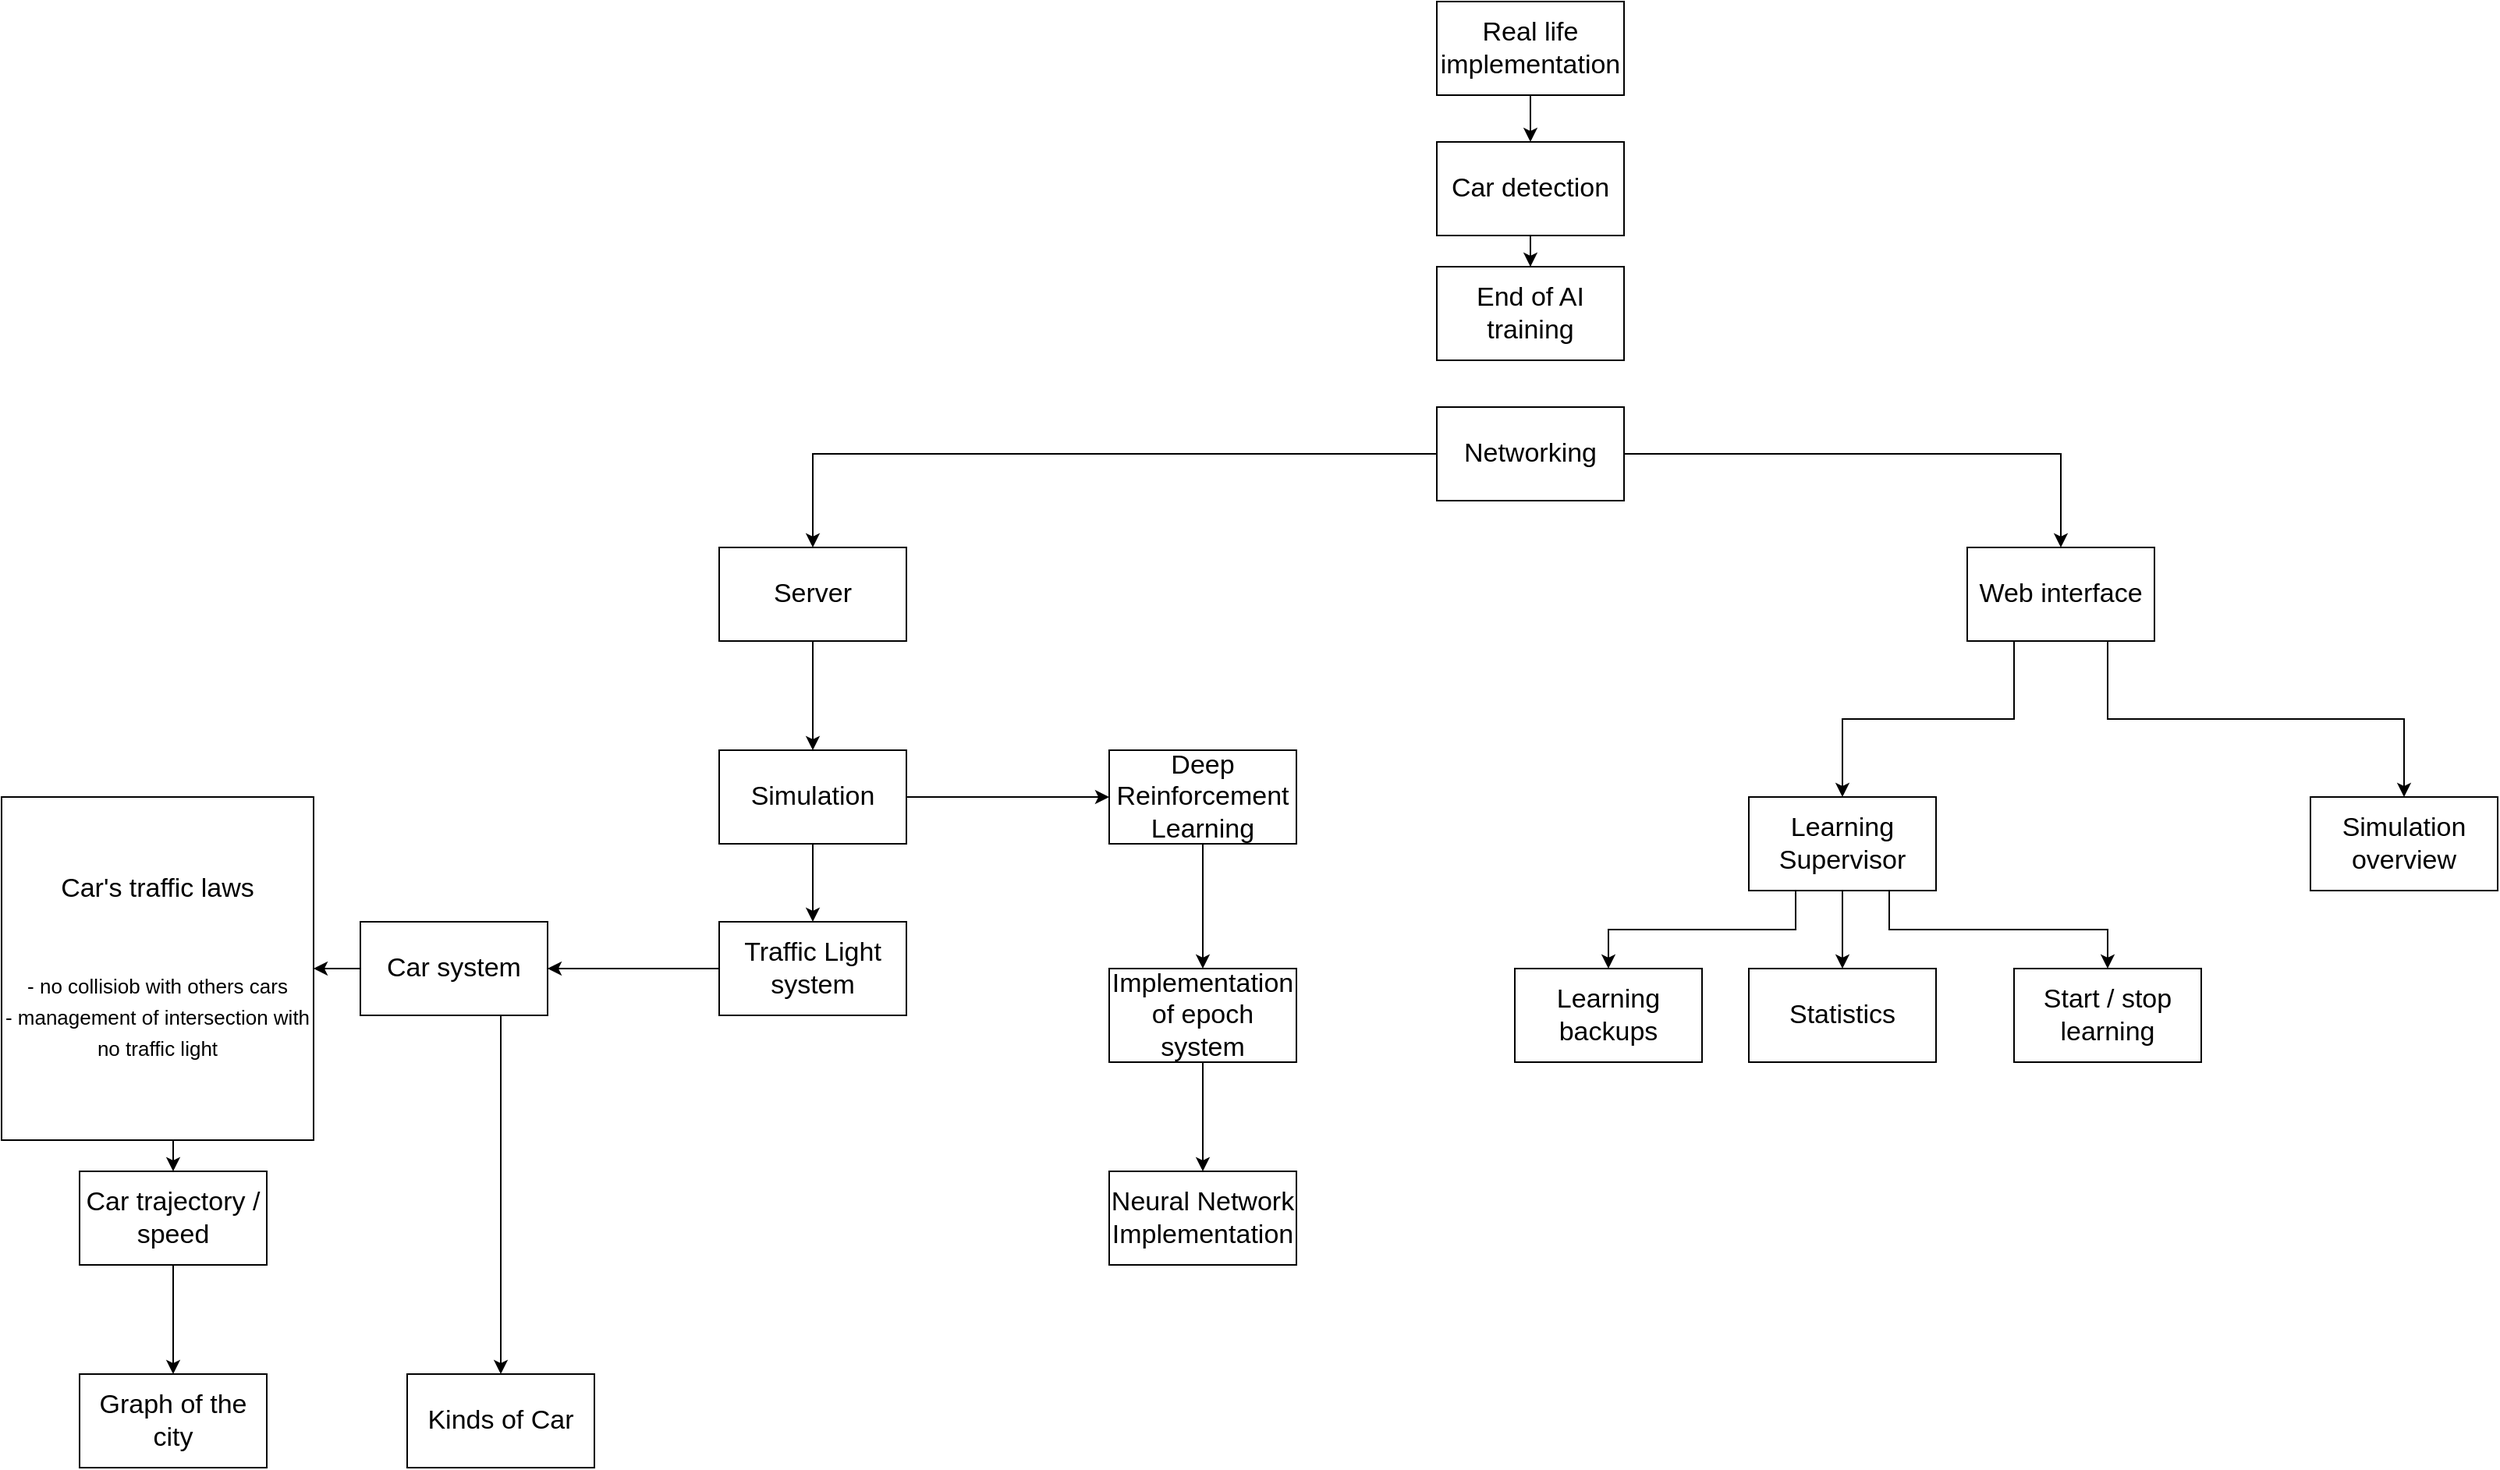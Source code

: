<mxfile version="14.9.6" type="github">
  <diagram id="tw1KVGJCEJH6XealNRDl" name="Page-1">
    <mxGraphModel dx="3327" dy="942" grid="1" gridSize="10" guides="1" tooltips="1" connect="1" arrows="1" fold="1" page="1" pageScale="1" pageWidth="1654" pageHeight="2336" math="0" shadow="0">
      <root>
        <mxCell id="0" />
        <mxCell id="1" parent="0" />
        <mxCell id="BJtlKTSVSHOVHCUKHhO6-4" style="edgeStyle=orthogonalEdgeStyle;rounded=0;orthogonalLoop=1;jettySize=auto;html=1;exitX=0.5;exitY=1;exitDx=0;exitDy=0;fontSize=17;" edge="1" parent="1" source="BJtlKTSVSHOVHCUKHhO6-1" target="BJtlKTSVSHOVHCUKHhO6-3">
          <mxGeometry relative="1" as="geometry" />
        </mxCell>
        <mxCell id="BJtlKTSVSHOVHCUKHhO6-1" value="Server" style="rounded=0;whiteSpace=wrap;html=1;fontSize=17;" vertex="1" parent="1">
          <mxGeometry x="190" y="390" width="120" height="60" as="geometry" />
        </mxCell>
        <mxCell id="BJtlKTSVSHOVHCUKHhO6-35" style="edgeStyle=orthogonalEdgeStyle;rounded=0;orthogonalLoop=1;jettySize=auto;html=1;exitX=0.25;exitY=1;exitDx=0;exitDy=0;fontSize=17;" edge="1" parent="1" source="BJtlKTSVSHOVHCUKHhO6-2" target="BJtlKTSVSHOVHCUKHhO6-34">
          <mxGeometry relative="1" as="geometry" />
        </mxCell>
        <mxCell id="BJtlKTSVSHOVHCUKHhO6-50" style="edgeStyle=orthogonalEdgeStyle;rounded=0;orthogonalLoop=1;jettySize=auto;html=1;exitX=0.75;exitY=1;exitDx=0;exitDy=0;fontSize=17;" edge="1" parent="1" source="BJtlKTSVSHOVHCUKHhO6-2" target="BJtlKTSVSHOVHCUKHhO6-49">
          <mxGeometry relative="1" as="geometry" />
        </mxCell>
        <mxCell id="BJtlKTSVSHOVHCUKHhO6-2" value="Web interface" style="rounded=0;whiteSpace=wrap;html=1;fontSize=17;" vertex="1" parent="1">
          <mxGeometry x="990" y="390" width="120" height="60" as="geometry" />
        </mxCell>
        <mxCell id="BJtlKTSVSHOVHCUKHhO6-10" style="edgeStyle=orthogonalEdgeStyle;rounded=0;orthogonalLoop=1;jettySize=auto;html=1;exitX=1;exitY=0.5;exitDx=0;exitDy=0;entryX=0;entryY=0.5;entryDx=0;entryDy=0;fontSize=17;" edge="1" parent="1" source="BJtlKTSVSHOVHCUKHhO6-3" target="BJtlKTSVSHOVHCUKHhO6-9">
          <mxGeometry relative="1" as="geometry">
            <mxPoint x="440" y="550" as="targetPoint" />
          </mxGeometry>
        </mxCell>
        <mxCell id="BJtlKTSVSHOVHCUKHhO6-20" style="edgeStyle=orthogonalEdgeStyle;rounded=0;orthogonalLoop=1;jettySize=auto;html=1;exitX=0;exitY=0.5;exitDx=0;exitDy=0;entryX=1;entryY=0.5;entryDx=0;entryDy=0;fontSize=17;" edge="1" parent="1" source="BJtlKTSVSHOVHCUKHhO6-31" target="BJtlKTSVSHOVHCUKHhO6-11">
          <mxGeometry relative="1" as="geometry" />
        </mxCell>
        <mxCell id="BJtlKTSVSHOVHCUKHhO6-32" style="edgeStyle=orthogonalEdgeStyle;rounded=0;orthogonalLoop=1;jettySize=auto;html=1;exitX=0.5;exitY=1;exitDx=0;exitDy=0;fontSize=17;" edge="1" parent="1" source="BJtlKTSVSHOVHCUKHhO6-3" target="BJtlKTSVSHOVHCUKHhO6-31">
          <mxGeometry relative="1" as="geometry" />
        </mxCell>
        <mxCell id="BJtlKTSVSHOVHCUKHhO6-3" value="Simulation" style="rounded=0;whiteSpace=wrap;html=1;fontSize=17;" vertex="1" parent="1">
          <mxGeometry x="190" y="520" width="120" height="60" as="geometry" />
        </mxCell>
        <mxCell id="BJtlKTSVSHOVHCUKHhO6-5" value="Graph of the city" style="rounded=0;whiteSpace=wrap;html=1;fontSize=17;" vertex="1" parent="1">
          <mxGeometry x="-220" y="920" width="120" height="60" as="geometry" />
        </mxCell>
        <mxCell id="BJtlKTSVSHOVHCUKHhO6-26" style="edgeStyle=orthogonalEdgeStyle;rounded=0;orthogonalLoop=1;jettySize=auto;html=1;exitX=0.5;exitY=1;exitDx=0;exitDy=0;entryX=0.5;entryY=0;entryDx=0;entryDy=0;fontSize=17;" edge="1" parent="1" source="BJtlKTSVSHOVHCUKHhO6-7" target="BJtlKTSVSHOVHCUKHhO6-5">
          <mxGeometry relative="1" as="geometry" />
        </mxCell>
        <mxCell id="BJtlKTSVSHOVHCUKHhO6-7" value="Car trajectory / speed" style="rounded=0;whiteSpace=wrap;html=1;fontSize=17;" vertex="1" parent="1">
          <mxGeometry x="-220" y="790" width="120" height="60" as="geometry" />
        </mxCell>
        <mxCell id="BJtlKTSVSHOVHCUKHhO6-28" style="edgeStyle=orthogonalEdgeStyle;rounded=0;orthogonalLoop=1;jettySize=auto;html=1;exitX=0.5;exitY=1;exitDx=0;exitDy=0;fontSize=17;" edge="1" parent="1" source="BJtlKTSVSHOVHCUKHhO6-9" target="BJtlKTSVSHOVHCUKHhO6-27">
          <mxGeometry relative="1" as="geometry" />
        </mxCell>
        <mxCell id="BJtlKTSVSHOVHCUKHhO6-9" value="Deep Reinforcement Learning" style="rounded=0;whiteSpace=wrap;html=1;fontSize=17;" vertex="1" parent="1">
          <mxGeometry x="440" y="520" width="120" height="60" as="geometry" />
        </mxCell>
        <mxCell id="BJtlKTSVSHOVHCUKHhO6-14" style="edgeStyle=orthogonalEdgeStyle;rounded=0;orthogonalLoop=1;jettySize=auto;html=1;exitX=0.75;exitY=1;exitDx=0;exitDy=0;fontSize=17;" edge="1" parent="1" source="BJtlKTSVSHOVHCUKHhO6-11" target="BJtlKTSVSHOVHCUKHhO6-13">
          <mxGeometry relative="1" as="geometry" />
        </mxCell>
        <mxCell id="BJtlKTSVSHOVHCUKHhO6-33" style="edgeStyle=orthogonalEdgeStyle;rounded=0;orthogonalLoop=1;jettySize=auto;html=1;exitX=0;exitY=0.5;exitDx=0;exitDy=0;entryX=1;entryY=0.5;entryDx=0;entryDy=0;fontSize=17;" edge="1" parent="1" source="BJtlKTSVSHOVHCUKHhO6-11" target="BJtlKTSVSHOVHCUKHhO6-22">
          <mxGeometry relative="1" as="geometry" />
        </mxCell>
        <mxCell id="BJtlKTSVSHOVHCUKHhO6-11" value="Car system" style="rounded=0;whiteSpace=wrap;html=1;fontSize=17;" vertex="1" parent="1">
          <mxGeometry x="-40" y="630" width="120" height="60" as="geometry" />
        </mxCell>
        <mxCell id="BJtlKTSVSHOVHCUKHhO6-13" value="Kinds of Car" style="rounded=0;whiteSpace=wrap;html=1;fontSize=17;" vertex="1" parent="1">
          <mxGeometry x="-10" y="920" width="120" height="60" as="geometry" />
        </mxCell>
        <mxCell id="BJtlKTSVSHOVHCUKHhO6-17" style="edgeStyle=orthogonalEdgeStyle;rounded=0;orthogonalLoop=1;jettySize=auto;html=1;exitX=0;exitY=0.5;exitDx=0;exitDy=0;entryX=0.5;entryY=0;entryDx=0;entryDy=0;fontSize=17;" edge="1" parent="1" source="BJtlKTSVSHOVHCUKHhO6-16" target="BJtlKTSVSHOVHCUKHhO6-1">
          <mxGeometry relative="1" as="geometry" />
        </mxCell>
        <mxCell id="BJtlKTSVSHOVHCUKHhO6-18" style="edgeStyle=orthogonalEdgeStyle;rounded=0;orthogonalLoop=1;jettySize=auto;html=1;exitX=1;exitY=0.5;exitDx=0;exitDy=0;entryX=0.5;entryY=0;entryDx=0;entryDy=0;fontSize=17;" edge="1" parent="1" source="BJtlKTSVSHOVHCUKHhO6-16" target="BJtlKTSVSHOVHCUKHhO6-2">
          <mxGeometry relative="1" as="geometry" />
        </mxCell>
        <mxCell id="BJtlKTSVSHOVHCUKHhO6-16" value="Networking" style="rounded=0;whiteSpace=wrap;html=1;fontSize=17;" vertex="1" parent="1">
          <mxGeometry x="650" y="300" width="120" height="60" as="geometry" />
        </mxCell>
        <mxCell id="BJtlKTSVSHOVHCUKHhO6-25" style="edgeStyle=orthogonalEdgeStyle;rounded=0;orthogonalLoop=1;jettySize=auto;html=1;exitX=0.5;exitY=1;exitDx=0;exitDy=0;entryX=0.5;entryY=0;entryDx=0;entryDy=0;fontSize=17;" edge="1" parent="1" source="BJtlKTSVSHOVHCUKHhO6-22" target="BJtlKTSVSHOVHCUKHhO6-7">
          <mxGeometry relative="1" as="geometry" />
        </mxCell>
        <mxCell id="BJtlKTSVSHOVHCUKHhO6-22" value="Car&#39;s traffic laws&lt;br style=&quot;font-size: 17px&quot;&gt;&lt;br style=&quot;font-size: 17px&quot;&gt;&lt;br style=&quot;font-size: 17px&quot;&gt;&lt;font style=&quot;font-size: 13px&quot;&gt;- no collisiob with others cars&lt;br&gt;- management of intersection with no traffic light&lt;/font&gt;" style="rounded=0;whiteSpace=wrap;html=1;fontSize=17;" vertex="1" parent="1">
          <mxGeometry x="-270" y="550" width="200" height="220" as="geometry" />
        </mxCell>
        <mxCell id="BJtlKTSVSHOVHCUKHhO6-30" style="edgeStyle=orthogonalEdgeStyle;rounded=0;orthogonalLoop=1;jettySize=auto;html=1;exitX=0.5;exitY=1;exitDx=0;exitDy=0;fontSize=17;" edge="1" parent="1" source="BJtlKTSVSHOVHCUKHhO6-27" target="BJtlKTSVSHOVHCUKHhO6-29">
          <mxGeometry relative="1" as="geometry" />
        </mxCell>
        <mxCell id="BJtlKTSVSHOVHCUKHhO6-27" value="Implementation of epoch system" style="rounded=0;whiteSpace=wrap;html=1;fontSize=17;" vertex="1" parent="1">
          <mxGeometry x="440" y="660" width="120" height="60" as="geometry" />
        </mxCell>
        <mxCell id="BJtlKTSVSHOVHCUKHhO6-29" value="Neural Network Implementation" style="rounded=0;whiteSpace=wrap;html=1;fontSize=17;" vertex="1" parent="1">
          <mxGeometry x="440" y="790" width="120" height="60" as="geometry" />
        </mxCell>
        <mxCell id="BJtlKTSVSHOVHCUKHhO6-31" value="Traffic Light system" style="rounded=0;whiteSpace=wrap;html=1;fontSize=17;" vertex="1" parent="1">
          <mxGeometry x="190" y="630" width="120" height="60" as="geometry" />
        </mxCell>
        <mxCell id="BJtlKTSVSHOVHCUKHhO6-37" style="edgeStyle=orthogonalEdgeStyle;rounded=0;orthogonalLoop=1;jettySize=auto;html=1;exitX=0.25;exitY=1;exitDx=0;exitDy=0;fontSize=17;" edge="1" parent="1" source="BJtlKTSVSHOVHCUKHhO6-34" target="BJtlKTSVSHOVHCUKHhO6-36">
          <mxGeometry relative="1" as="geometry" />
        </mxCell>
        <mxCell id="BJtlKTSVSHOVHCUKHhO6-39" style="edgeStyle=orthogonalEdgeStyle;rounded=0;orthogonalLoop=1;jettySize=auto;html=1;exitX=0.75;exitY=1;exitDx=0;exitDy=0;fontSize=17;" edge="1" parent="1" source="BJtlKTSVSHOVHCUKHhO6-34" target="BJtlKTSVSHOVHCUKHhO6-38">
          <mxGeometry relative="1" as="geometry" />
        </mxCell>
        <mxCell id="BJtlKTSVSHOVHCUKHhO6-48" style="edgeStyle=orthogonalEdgeStyle;rounded=0;orthogonalLoop=1;jettySize=auto;html=1;exitX=0.5;exitY=1;exitDx=0;exitDy=0;fontSize=17;" edge="1" parent="1" source="BJtlKTSVSHOVHCUKHhO6-34" target="BJtlKTSVSHOVHCUKHhO6-47">
          <mxGeometry relative="1" as="geometry" />
        </mxCell>
        <mxCell id="BJtlKTSVSHOVHCUKHhO6-34" value="Learning Supervisor" style="rounded=0;whiteSpace=wrap;html=1;fontSize=17;" vertex="1" parent="1">
          <mxGeometry x="850" y="550" width="120" height="60" as="geometry" />
        </mxCell>
        <mxCell id="BJtlKTSVSHOVHCUKHhO6-36" value="Learning backups" style="rounded=0;whiteSpace=wrap;html=1;fontSize=17;" vertex="1" parent="1">
          <mxGeometry x="700" y="660" width="120" height="60" as="geometry" />
        </mxCell>
        <mxCell id="BJtlKTSVSHOVHCUKHhO6-38" value="Start / stop learning" style="rounded=0;whiteSpace=wrap;html=1;fontSize=17;" vertex="1" parent="1">
          <mxGeometry x="1020" y="660" width="120" height="60" as="geometry" />
        </mxCell>
        <mxCell id="BJtlKTSVSHOVHCUKHhO6-46" style="edgeStyle=orthogonalEdgeStyle;rounded=0;orthogonalLoop=1;jettySize=auto;html=1;exitX=0.5;exitY=1;exitDx=0;exitDy=0;fontSize=17;" edge="1" parent="1" source="BJtlKTSVSHOVHCUKHhO6-40" target="BJtlKTSVSHOVHCUKHhO6-45">
          <mxGeometry relative="1" as="geometry" />
        </mxCell>
        <mxCell id="BJtlKTSVSHOVHCUKHhO6-40" value="Car detection" style="rounded=0;whiteSpace=wrap;html=1;fontSize=17;" vertex="1" parent="1">
          <mxGeometry x="650" y="130" width="120" height="60" as="geometry" />
        </mxCell>
        <mxCell id="BJtlKTSVSHOVHCUKHhO6-44" style="edgeStyle=orthogonalEdgeStyle;rounded=0;orthogonalLoop=1;jettySize=auto;html=1;exitX=0.5;exitY=1;exitDx=0;exitDy=0;entryX=0.5;entryY=0;entryDx=0;entryDy=0;fontSize=17;" edge="1" parent="1" source="BJtlKTSVSHOVHCUKHhO6-43" target="BJtlKTSVSHOVHCUKHhO6-40">
          <mxGeometry relative="1" as="geometry" />
        </mxCell>
        <mxCell id="BJtlKTSVSHOVHCUKHhO6-43" value="Real life implementation" style="rounded=0;whiteSpace=wrap;html=1;fontSize=17;" vertex="1" parent="1">
          <mxGeometry x="650" y="40" width="120" height="60" as="geometry" />
        </mxCell>
        <mxCell id="BJtlKTSVSHOVHCUKHhO6-45" value="End of AI training" style="rounded=0;whiteSpace=wrap;html=1;fontSize=17;" vertex="1" parent="1">
          <mxGeometry x="650" y="210" width="120" height="60" as="geometry" />
        </mxCell>
        <mxCell id="BJtlKTSVSHOVHCUKHhO6-47" value="Statistics" style="rounded=0;whiteSpace=wrap;html=1;fontSize=17;" vertex="1" parent="1">
          <mxGeometry x="850" y="660" width="120" height="60" as="geometry" />
        </mxCell>
        <mxCell id="BJtlKTSVSHOVHCUKHhO6-49" value="Simulation overview" style="rounded=0;whiteSpace=wrap;html=1;fontSize=17;" vertex="1" parent="1">
          <mxGeometry x="1210" y="550" width="120" height="60" as="geometry" />
        </mxCell>
      </root>
    </mxGraphModel>
  </diagram>
</mxfile>
